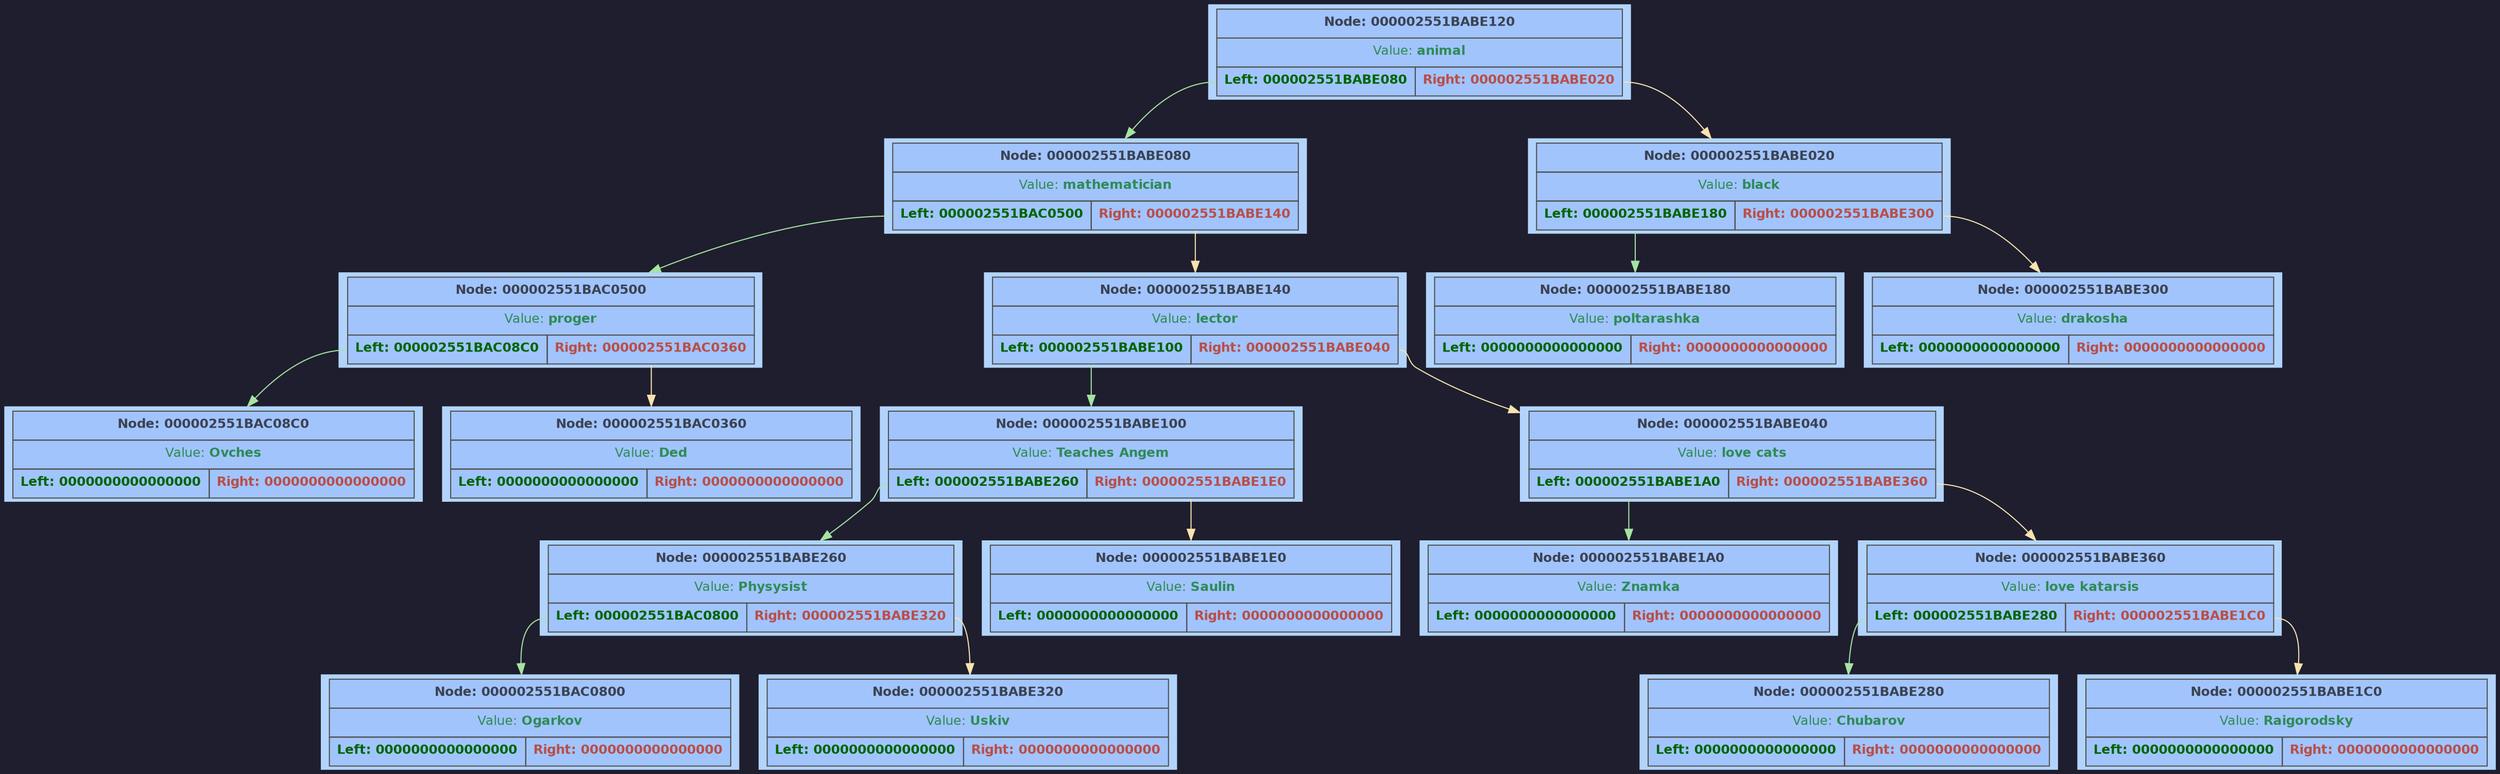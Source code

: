 digraph G {
	rankdir = TB;
	bgcolor="#1e1e2e";
	node [shape=rectangle, style=filled, fontname=Helvetica, fontsize=12, fillcolor="#89b4fa", color="#cba6f7", fontcolor="#1e1e2e"];
	node000002551BABE120 [shape=plaintext; style=filled; color="#fcf0d2"; fillcolor="#b2d4fc"; label = <
		         <table BORDER="0" CELLBORDER="1" CELLSPACING="0" CELLPADDING="6" BGCOLOR="#a1c4fd" COLOR="#4f4f4f">
			           <tr><td align='center' colspan='2'><FONT COLOR='#3b4252'><b>Node: 000002551BABE120</b></FONT></td></tr>
			           <tr><td align='center' colspan='2'><FONT COLOR='#2e8b57'>Value: <b>animal</b></FONT></td></tr>
			           <tr>
			               <td WIDTH='150' PORT='left'  align='center'><FONT COLOR='#006400'><b>Left: 000002551BABE080</b></FONT></td>
			               <td WIDTH='150' PORT='right' align='center'><FONT COLOR='#b94e48'><b>Right: 000002551BABE020</b></FONT></td>
			           </tr>
		         </table> >];
	node000002551BABE080 [shape=plaintext; style=filled; color="#fcf0d2"; fillcolor="#b2d4fc"; label = <
		         <table BORDER="0" CELLBORDER="1" CELLSPACING="0" CELLPADDING="6" BGCOLOR="#a1c4fd" COLOR="#4f4f4f">
			           <tr><td align='center' colspan='2'><FONT COLOR='#3b4252'><b>Node: 000002551BABE080</b></FONT></td></tr>
			           <tr><td align='center' colspan='2'><FONT COLOR='#2e8b57'>Value: <b>mathematician</b></FONT></td></tr>
			           <tr>
			               <td WIDTH='150' PORT='left'  align='center'><FONT COLOR='#006400'><b>Left: 000002551BAC0500</b></FONT></td>
			               <td WIDTH='150' PORT='right' align='center'><FONT COLOR='#b94e48'><b>Right: 000002551BABE140</b></FONT></td>
			           </tr>
		         </table> >];
	node000002551BAC0500 [shape=plaintext; style=filled; color="#fcf0d2"; fillcolor="#b2d4fc"; label = <
		         <table BORDER="0" CELLBORDER="1" CELLSPACING="0" CELLPADDING="6" BGCOLOR="#a1c4fd" COLOR="#4f4f4f">
			           <tr><td align='center' colspan='2'><FONT COLOR='#3b4252'><b>Node: 000002551BAC0500</b></FONT></td></tr>
			           <tr><td align='center' colspan='2'><FONT COLOR='#2e8b57'>Value: <b>proger</b></FONT></td></tr>
			           <tr>
			               <td WIDTH='150' PORT='left'  align='center'><FONT COLOR='#006400'><b>Left: 000002551BAC08C0</b></FONT></td>
			               <td WIDTH='150' PORT='right' align='center'><FONT COLOR='#b94e48'><b>Right: 000002551BAC0360</b></FONT></td>
			           </tr>
		         </table> >];
	node000002551BAC08C0 [shape=plaintext; style=filled; color="#fcf0d2"; fillcolor="#b2d4fc"; label = <
		         <table BORDER="0" CELLBORDER="1" CELLSPACING="0" CELLPADDING="6" BGCOLOR="#a1c4fd" COLOR="#4f4f4f">
			           <tr><td align='center' colspan='2'><FONT COLOR='#3b4252'><b>Node: 000002551BAC08C0</b></FONT></td></tr>
			           <tr><td align='center' colspan='2'><FONT COLOR='#2e8b57'>Value: <b>Ovches</b></FONT></td></tr>
			           <tr>
			               <td WIDTH='150' PORT='left'  align='center'><FONT COLOR='#006400'><b>Left: 0000000000000000</b></FONT></td>
			               <td WIDTH='150' PORT='right' align='center'><FONT COLOR='#b94e48'><b>Right: 0000000000000000</b></FONT></td>
			           </tr>
		         </table> >];
	node000002551BAC0500:left -> node000002551BAC08C0 [color="#a6e3a1"]
	node000002551BAC0360 [shape=plaintext; style=filled; color="#fcf0d2"; fillcolor="#b2d4fc"; label = <
		         <table BORDER="0" CELLBORDER="1" CELLSPACING="0" CELLPADDING="6" BGCOLOR="#a1c4fd" COLOR="#4f4f4f">
			           <tr><td align='center' colspan='2'><FONT COLOR='#3b4252'><b>Node: 000002551BAC0360</b></FONT></td></tr>
			           <tr><td align='center' colspan='2'><FONT COLOR='#2e8b57'>Value: <b>Ded</b></FONT></td></tr>
			           <tr>
			               <td WIDTH='150' PORT='left'  align='center'><FONT COLOR='#006400'><b>Left: 0000000000000000</b></FONT></td>
			               <td WIDTH='150' PORT='right' align='center'><FONT COLOR='#b94e48'><b>Right: 0000000000000000</b></FONT></td>
			           </tr>
		         </table> >];
	node000002551BAC0500:right -> node000002551BAC0360 [color="#f9e2af"]
	node000002551BABE080:left -> node000002551BAC0500 [color="#a6e3a1"]
	node000002551BABE140 [shape=plaintext; style=filled; color="#fcf0d2"; fillcolor="#b2d4fc"; label = <
		         <table BORDER="0" CELLBORDER="1" CELLSPACING="0" CELLPADDING="6" BGCOLOR="#a1c4fd" COLOR="#4f4f4f">
			           <tr><td align='center' colspan='2'><FONT COLOR='#3b4252'><b>Node: 000002551BABE140</b></FONT></td></tr>
			           <tr><td align='center' colspan='2'><FONT COLOR='#2e8b57'>Value: <b>lector</b></FONT></td></tr>
			           <tr>
			               <td WIDTH='150' PORT='left'  align='center'><FONT COLOR='#006400'><b>Left: 000002551BABE100</b></FONT></td>
			               <td WIDTH='150' PORT='right' align='center'><FONT COLOR='#b94e48'><b>Right: 000002551BABE040</b></FONT></td>
			           </tr>
		         </table> >];
	node000002551BABE100 [shape=plaintext; style=filled; color="#fcf0d2"; fillcolor="#b2d4fc"; label = <
		         <table BORDER="0" CELLBORDER="1" CELLSPACING="0" CELLPADDING="6" BGCOLOR="#a1c4fd" COLOR="#4f4f4f">
			           <tr><td align='center' colspan='2'><FONT COLOR='#3b4252'><b>Node: 000002551BABE100</b></FONT></td></tr>
			           <tr><td align='center' colspan='2'><FONT COLOR='#2e8b57'>Value: <b>Teaches Angem</b></FONT></td></tr>
			           <tr>
			               <td WIDTH='150' PORT='left'  align='center'><FONT COLOR='#006400'><b>Left: 000002551BABE260</b></FONT></td>
			               <td WIDTH='150' PORT='right' align='center'><FONT COLOR='#b94e48'><b>Right: 000002551BABE1E0</b></FONT></td>
			           </tr>
		         </table> >];
	node000002551BABE260 [shape=plaintext; style=filled; color="#fcf0d2"; fillcolor="#b2d4fc"; label = <
		         <table BORDER="0" CELLBORDER="1" CELLSPACING="0" CELLPADDING="6" BGCOLOR="#a1c4fd" COLOR="#4f4f4f">
			           <tr><td align='center' colspan='2'><FONT COLOR='#3b4252'><b>Node: 000002551BABE260</b></FONT></td></tr>
			           <tr><td align='center' colspan='2'><FONT COLOR='#2e8b57'>Value: <b>Physysist</b></FONT></td></tr>
			           <tr>
			               <td WIDTH='150' PORT='left'  align='center'><FONT COLOR='#006400'><b>Left: 000002551BAC0800</b></FONT></td>
			               <td WIDTH='150' PORT='right' align='center'><FONT COLOR='#b94e48'><b>Right: 000002551BABE320</b></FONT></td>
			           </tr>
		         </table> >];
	node000002551BAC0800 [shape=plaintext; style=filled; color="#fcf0d2"; fillcolor="#b2d4fc"; label = <
		         <table BORDER="0" CELLBORDER="1" CELLSPACING="0" CELLPADDING="6" BGCOLOR="#a1c4fd" COLOR="#4f4f4f">
			           <tr><td align='center' colspan='2'><FONT COLOR='#3b4252'><b>Node: 000002551BAC0800</b></FONT></td></tr>
			           <tr><td align='center' colspan='2'><FONT COLOR='#2e8b57'>Value: <b>Ogarkov</b></FONT></td></tr>
			           <tr>
			               <td WIDTH='150' PORT='left'  align='center'><FONT COLOR='#006400'><b>Left: 0000000000000000</b></FONT></td>
			               <td WIDTH='150' PORT='right' align='center'><FONT COLOR='#b94e48'><b>Right: 0000000000000000</b></FONT></td>
			           </tr>
		         </table> >];
	node000002551BABE260:left -> node000002551BAC0800 [color="#a6e3a1"]
	node000002551BABE320 [shape=plaintext; style=filled; color="#fcf0d2"; fillcolor="#b2d4fc"; label = <
		         <table BORDER="0" CELLBORDER="1" CELLSPACING="0" CELLPADDING="6" BGCOLOR="#a1c4fd" COLOR="#4f4f4f">
			           <tr><td align='center' colspan='2'><FONT COLOR='#3b4252'><b>Node: 000002551BABE320</b></FONT></td></tr>
			           <tr><td align='center' colspan='2'><FONT COLOR='#2e8b57'>Value: <b>Uskiv</b></FONT></td></tr>
			           <tr>
			               <td WIDTH='150' PORT='left'  align='center'><FONT COLOR='#006400'><b>Left: 0000000000000000</b></FONT></td>
			               <td WIDTH='150' PORT='right' align='center'><FONT COLOR='#b94e48'><b>Right: 0000000000000000</b></FONT></td>
			           </tr>
		         </table> >];
	node000002551BABE260:right -> node000002551BABE320 [color="#f9e2af"]
	node000002551BABE100:left -> node000002551BABE260 [color="#a6e3a1"]
	node000002551BABE1E0 [shape=plaintext; style=filled; color="#fcf0d2"; fillcolor="#b2d4fc"; label = <
		         <table BORDER="0" CELLBORDER="1" CELLSPACING="0" CELLPADDING="6" BGCOLOR="#a1c4fd" COLOR="#4f4f4f">
			           <tr><td align='center' colspan='2'><FONT COLOR='#3b4252'><b>Node: 000002551BABE1E0</b></FONT></td></tr>
			           <tr><td align='center' colspan='2'><FONT COLOR='#2e8b57'>Value: <b>Saulin</b></FONT></td></tr>
			           <tr>
			               <td WIDTH='150' PORT='left'  align='center'><FONT COLOR='#006400'><b>Left: 0000000000000000</b></FONT></td>
			               <td WIDTH='150' PORT='right' align='center'><FONT COLOR='#b94e48'><b>Right: 0000000000000000</b></FONT></td>
			           </tr>
		         </table> >];
	node000002551BABE100:right -> node000002551BABE1E0 [color="#f9e2af"]
	node000002551BABE140:left -> node000002551BABE100 [color="#a6e3a1"]
	node000002551BABE040 [shape=plaintext; style=filled; color="#fcf0d2"; fillcolor="#b2d4fc"; label = <
		         <table BORDER="0" CELLBORDER="1" CELLSPACING="0" CELLPADDING="6" BGCOLOR="#a1c4fd" COLOR="#4f4f4f">
			           <tr><td align='center' colspan='2'><FONT COLOR='#3b4252'><b>Node: 000002551BABE040</b></FONT></td></tr>
			           <tr><td align='center' colspan='2'><FONT COLOR='#2e8b57'>Value: <b>love cats</b></FONT></td></tr>
			           <tr>
			               <td WIDTH='150' PORT='left'  align='center'><FONT COLOR='#006400'><b>Left: 000002551BABE1A0</b></FONT></td>
			               <td WIDTH='150' PORT='right' align='center'><FONT COLOR='#b94e48'><b>Right: 000002551BABE360</b></FONT></td>
			           </tr>
		         </table> >];
	node000002551BABE1A0 [shape=plaintext; style=filled; color="#fcf0d2"; fillcolor="#b2d4fc"; label = <
		         <table BORDER="0" CELLBORDER="1" CELLSPACING="0" CELLPADDING="6" BGCOLOR="#a1c4fd" COLOR="#4f4f4f">
			           <tr><td align='center' colspan='2'><FONT COLOR='#3b4252'><b>Node: 000002551BABE1A0</b></FONT></td></tr>
			           <tr><td align='center' colspan='2'><FONT COLOR='#2e8b57'>Value: <b>Znamka</b></FONT></td></tr>
			           <tr>
			               <td WIDTH='150' PORT='left'  align='center'><FONT COLOR='#006400'><b>Left: 0000000000000000</b></FONT></td>
			               <td WIDTH='150' PORT='right' align='center'><FONT COLOR='#b94e48'><b>Right: 0000000000000000</b></FONT></td>
			           </tr>
		         </table> >];
	node000002551BABE040:left -> node000002551BABE1A0 [color="#a6e3a1"]
	node000002551BABE360 [shape=plaintext; style=filled; color="#fcf0d2"; fillcolor="#b2d4fc"; label = <
		         <table BORDER="0" CELLBORDER="1" CELLSPACING="0" CELLPADDING="6" BGCOLOR="#a1c4fd" COLOR="#4f4f4f">
			           <tr><td align='center' colspan='2'><FONT COLOR='#3b4252'><b>Node: 000002551BABE360</b></FONT></td></tr>
			           <tr><td align='center' colspan='2'><FONT COLOR='#2e8b57'>Value: <b>love katarsis</b></FONT></td></tr>
			           <tr>
			               <td WIDTH='150' PORT='left'  align='center'><FONT COLOR='#006400'><b>Left: 000002551BABE280</b></FONT></td>
			               <td WIDTH='150' PORT='right' align='center'><FONT COLOR='#b94e48'><b>Right: 000002551BABE1C0</b></FONT></td>
			           </tr>
		         </table> >];
	node000002551BABE280 [shape=plaintext; style=filled; color="#fcf0d2"; fillcolor="#b2d4fc"; label = <
		         <table BORDER="0" CELLBORDER="1" CELLSPACING="0" CELLPADDING="6" BGCOLOR="#a1c4fd" COLOR="#4f4f4f">
			           <tr><td align='center' colspan='2'><FONT COLOR='#3b4252'><b>Node: 000002551BABE280</b></FONT></td></tr>
			           <tr><td align='center' colspan='2'><FONT COLOR='#2e8b57'>Value: <b>Chubarov</b></FONT></td></tr>
			           <tr>
			               <td WIDTH='150' PORT='left'  align='center'><FONT COLOR='#006400'><b>Left: 0000000000000000</b></FONT></td>
			               <td WIDTH='150' PORT='right' align='center'><FONT COLOR='#b94e48'><b>Right: 0000000000000000</b></FONT></td>
			           </tr>
		         </table> >];
	node000002551BABE360:left -> node000002551BABE280 [color="#a6e3a1"]
	node000002551BABE1C0 [shape=plaintext; style=filled; color="#fcf0d2"; fillcolor="#b2d4fc"; label = <
		         <table BORDER="0" CELLBORDER="1" CELLSPACING="0" CELLPADDING="6" BGCOLOR="#a1c4fd" COLOR="#4f4f4f">
			           <tr><td align='center' colspan='2'><FONT COLOR='#3b4252'><b>Node: 000002551BABE1C0</b></FONT></td></tr>
			           <tr><td align='center' colspan='2'><FONT COLOR='#2e8b57'>Value: <b>Raigorodsky</b></FONT></td></tr>
			           <tr>
			               <td WIDTH='150' PORT='left'  align='center'><FONT COLOR='#006400'><b>Left: 0000000000000000</b></FONT></td>
			               <td WIDTH='150' PORT='right' align='center'><FONT COLOR='#b94e48'><b>Right: 0000000000000000</b></FONT></td>
			           </tr>
		         </table> >];
	node000002551BABE360:right -> node000002551BABE1C0 [color="#f9e2af"]
	node000002551BABE040:right -> node000002551BABE360 [color="#f9e2af"]
	node000002551BABE140:right -> node000002551BABE040 [color="#f9e2af"]
	node000002551BABE080:right -> node000002551BABE140 [color="#f9e2af"]
	node000002551BABE120:left -> node000002551BABE080 [color="#a6e3a1"]
	node000002551BABE020 [shape=plaintext; style=filled; color="#fcf0d2"; fillcolor="#b2d4fc"; label = <
		         <table BORDER="0" CELLBORDER="1" CELLSPACING="0" CELLPADDING="6" BGCOLOR="#a1c4fd" COLOR="#4f4f4f">
			           <tr><td align='center' colspan='2'><FONT COLOR='#3b4252'><b>Node: 000002551BABE020</b></FONT></td></tr>
			           <tr><td align='center' colspan='2'><FONT COLOR='#2e8b57'>Value: <b>black</b></FONT></td></tr>
			           <tr>
			               <td WIDTH='150' PORT='left'  align='center'><FONT COLOR='#006400'><b>Left: 000002551BABE180</b></FONT></td>
			               <td WIDTH='150' PORT='right' align='center'><FONT COLOR='#b94e48'><b>Right: 000002551BABE300</b></FONT></td>
			           </tr>
		         </table> >];
	node000002551BABE180 [shape=plaintext; style=filled; color="#fcf0d2"; fillcolor="#b2d4fc"; label = <
		         <table BORDER="0" CELLBORDER="1" CELLSPACING="0" CELLPADDING="6" BGCOLOR="#a1c4fd" COLOR="#4f4f4f">
			           <tr><td align='center' colspan='2'><FONT COLOR='#3b4252'><b>Node: 000002551BABE180</b></FONT></td></tr>
			           <tr><td align='center' colspan='2'><FONT COLOR='#2e8b57'>Value: <b>poltarashka</b></FONT></td></tr>
			           <tr>
			               <td WIDTH='150' PORT='left'  align='center'><FONT COLOR='#006400'><b>Left: 0000000000000000</b></FONT></td>
			               <td WIDTH='150' PORT='right' align='center'><FONT COLOR='#b94e48'><b>Right: 0000000000000000</b></FONT></td>
			           </tr>
		         </table> >];
	node000002551BABE020:left -> node000002551BABE180 [color="#a6e3a1"]
	node000002551BABE300 [shape=plaintext; style=filled; color="#fcf0d2"; fillcolor="#b2d4fc"; label = <
		         <table BORDER="0" CELLBORDER="1" CELLSPACING="0" CELLPADDING="6" BGCOLOR="#a1c4fd" COLOR="#4f4f4f">
			           <tr><td align='center' colspan='2'><FONT COLOR='#3b4252'><b>Node: 000002551BABE300</b></FONT></td></tr>
			           <tr><td align='center' colspan='2'><FONT COLOR='#2e8b57'>Value: <b>drakosha</b></FONT></td></tr>
			           <tr>
			               <td WIDTH='150' PORT='left'  align='center'><FONT COLOR='#006400'><b>Left: 0000000000000000</b></FONT></td>
			               <td WIDTH='150' PORT='right' align='center'><FONT COLOR='#b94e48'><b>Right: 0000000000000000</b></FONT></td>
			           </tr>
		         </table> >];
	node000002551BABE020:right -> node000002551BABE300 [color="#f9e2af"]
	node000002551BABE120:right -> node000002551BABE020 [color="#f9e2af"]
}
